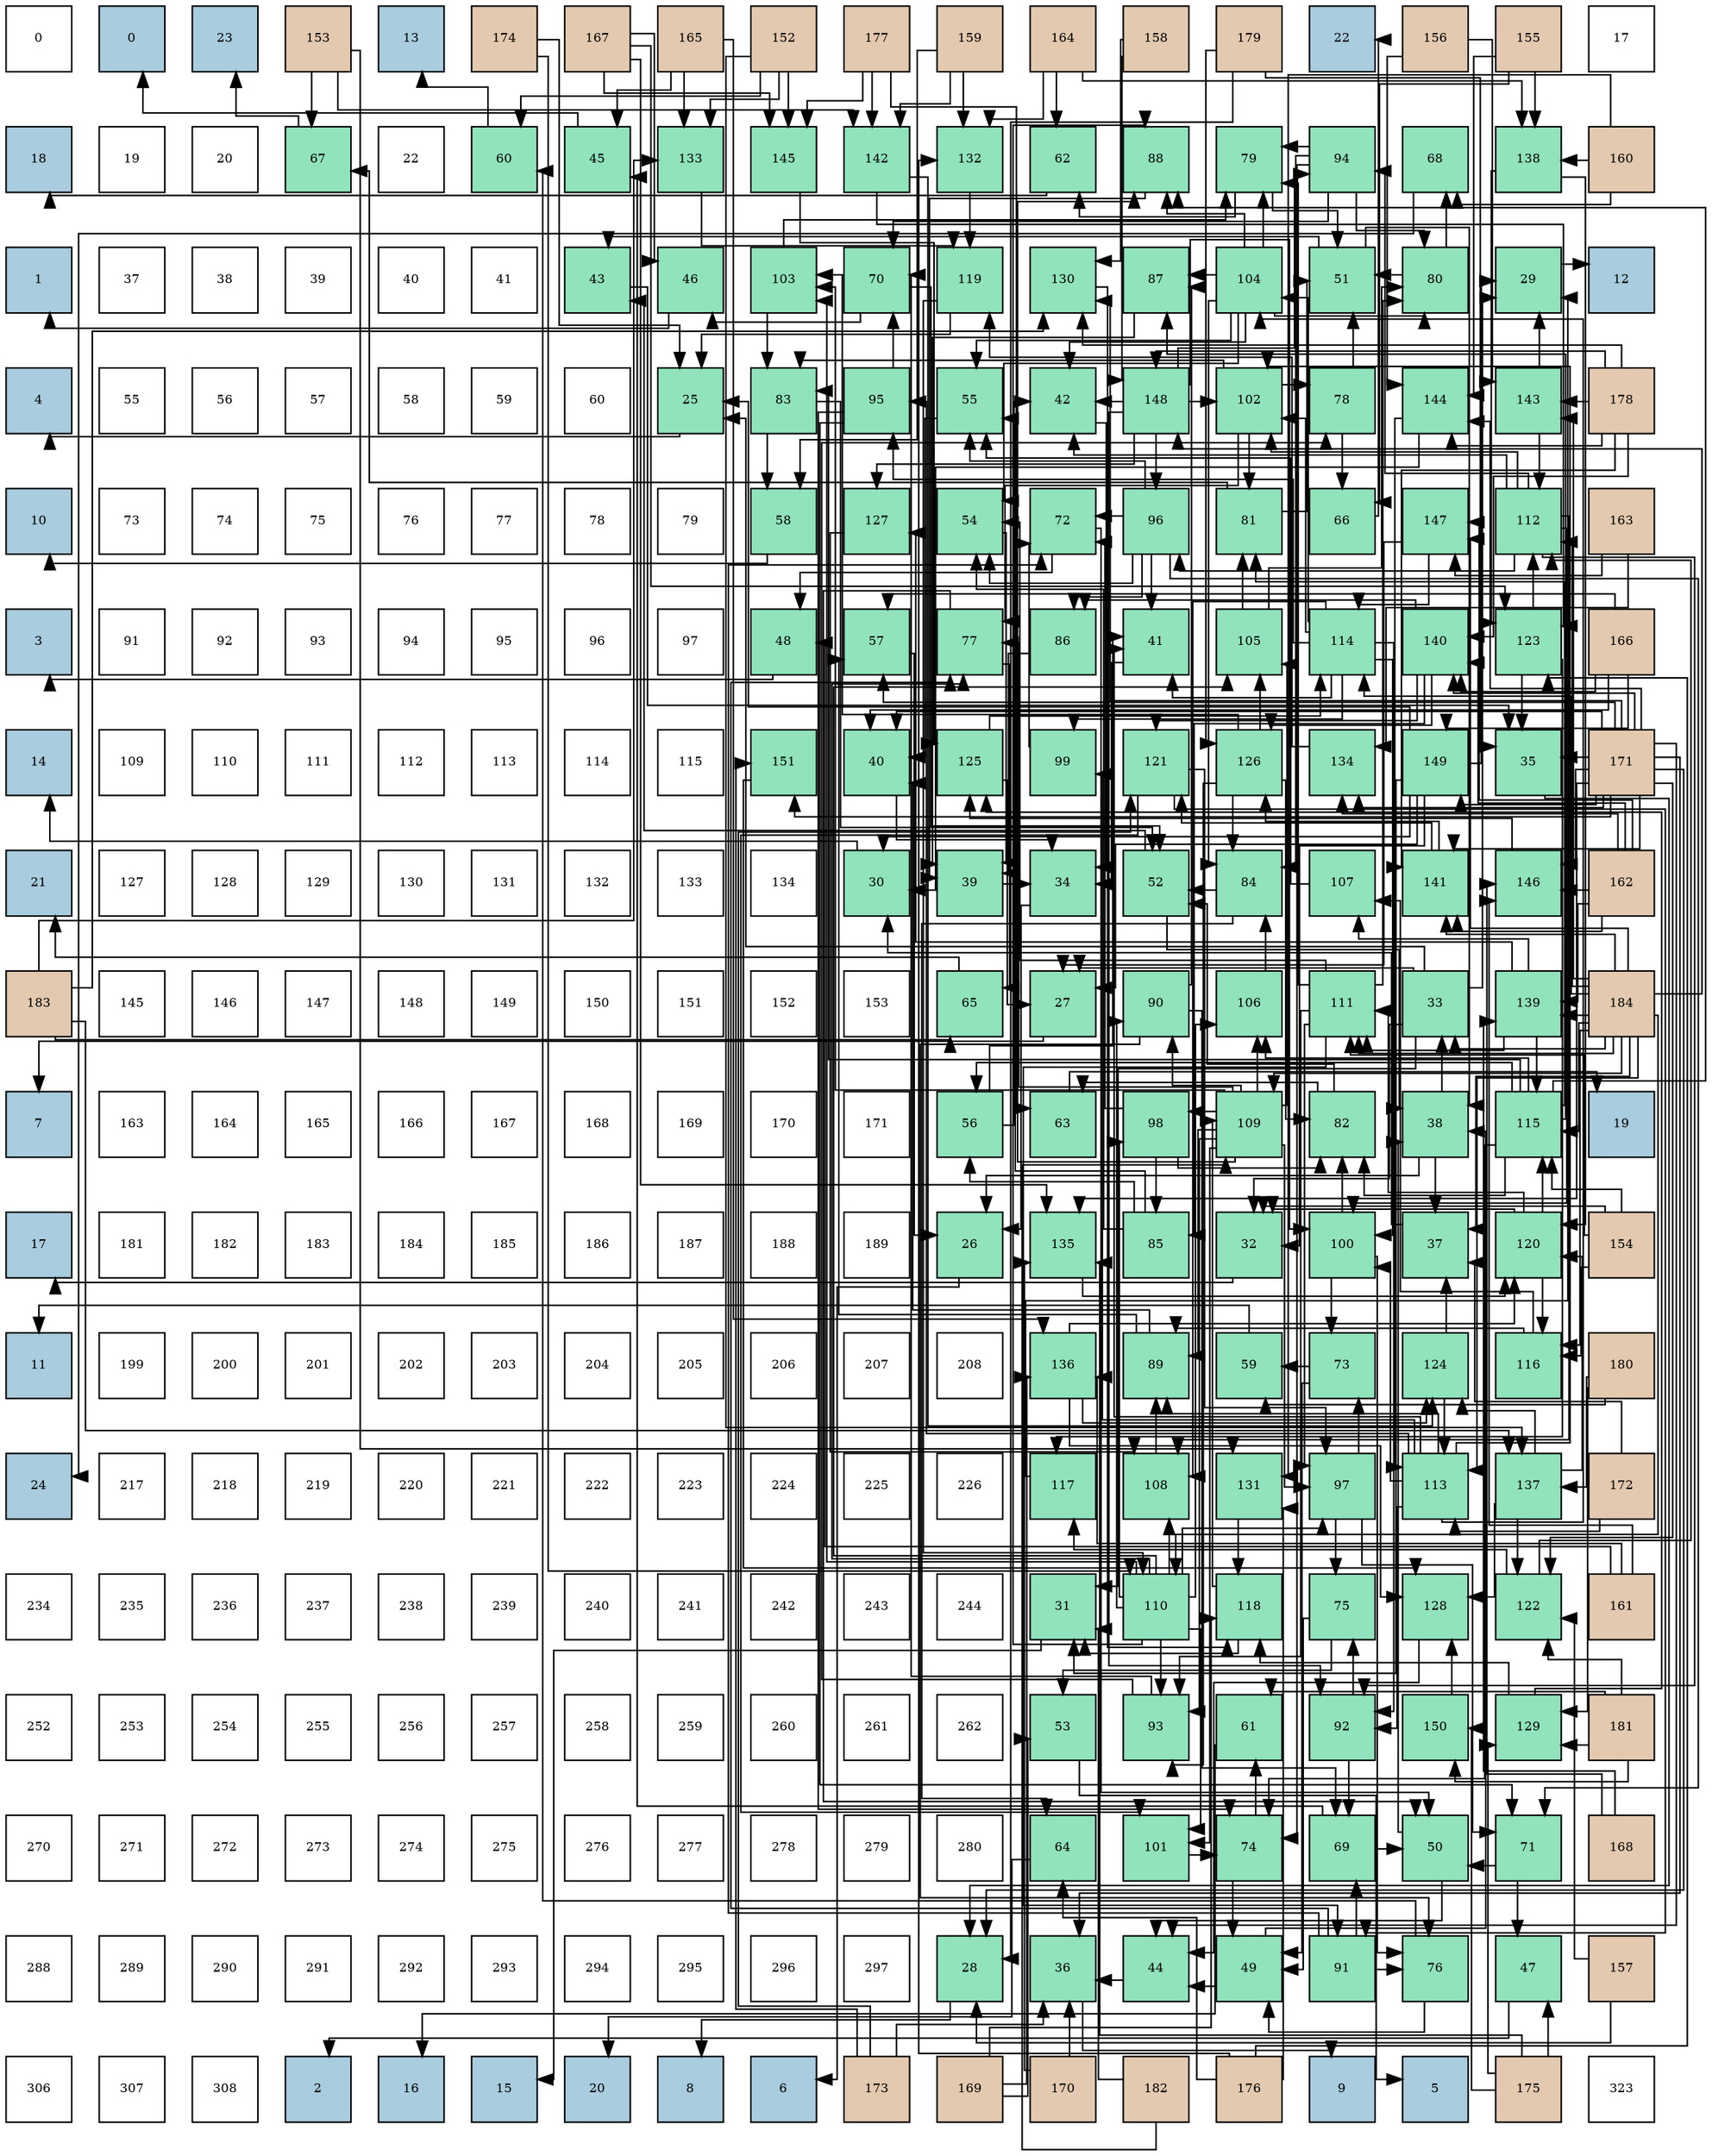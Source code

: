 digraph layout{
 rankdir=TB;
 splines=ortho;
 node [style=filled shape=square fixedsize=true width=0.6];
0[label="0", fontsize=8, fillcolor="#ffffff"];
1[label="0", fontsize=8, fillcolor="#a9ccde"];
2[label="23", fontsize=8, fillcolor="#a9ccde"];
3[label="153", fontsize=8, fillcolor="#e3c9af"];
4[label="13", fontsize=8, fillcolor="#a9ccde"];
5[label="174", fontsize=8, fillcolor="#e3c9af"];
6[label="167", fontsize=8, fillcolor="#e3c9af"];
7[label="165", fontsize=8, fillcolor="#e3c9af"];
8[label="152", fontsize=8, fillcolor="#e3c9af"];
9[label="177", fontsize=8, fillcolor="#e3c9af"];
10[label="159", fontsize=8, fillcolor="#e3c9af"];
11[label="164", fontsize=8, fillcolor="#e3c9af"];
12[label="158", fontsize=8, fillcolor="#e3c9af"];
13[label="179", fontsize=8, fillcolor="#e3c9af"];
14[label="22", fontsize=8, fillcolor="#a9ccde"];
15[label="156", fontsize=8, fillcolor="#e3c9af"];
16[label="155", fontsize=8, fillcolor="#e3c9af"];
17[label="17", fontsize=8, fillcolor="#ffffff"];
18[label="18", fontsize=8, fillcolor="#a9ccde"];
19[label="19", fontsize=8, fillcolor="#ffffff"];
20[label="20", fontsize=8, fillcolor="#ffffff"];
21[label="67", fontsize=8, fillcolor="#91e3bb"];
22[label="22", fontsize=8, fillcolor="#ffffff"];
23[label="60", fontsize=8, fillcolor="#91e3bb"];
24[label="45", fontsize=8, fillcolor="#91e3bb"];
25[label="133", fontsize=8, fillcolor="#91e3bb"];
26[label="145", fontsize=8, fillcolor="#91e3bb"];
27[label="142", fontsize=8, fillcolor="#91e3bb"];
28[label="132", fontsize=8, fillcolor="#91e3bb"];
29[label="62", fontsize=8, fillcolor="#91e3bb"];
30[label="88", fontsize=8, fillcolor="#91e3bb"];
31[label="79", fontsize=8, fillcolor="#91e3bb"];
32[label="94", fontsize=8, fillcolor="#91e3bb"];
33[label="68", fontsize=8, fillcolor="#91e3bb"];
34[label="138", fontsize=8, fillcolor="#91e3bb"];
35[label="160", fontsize=8, fillcolor="#e3c9af"];
36[label="1", fontsize=8, fillcolor="#a9ccde"];
37[label="37", fontsize=8, fillcolor="#ffffff"];
38[label="38", fontsize=8, fillcolor="#ffffff"];
39[label="39", fontsize=8, fillcolor="#ffffff"];
40[label="40", fontsize=8, fillcolor="#ffffff"];
41[label="41", fontsize=8, fillcolor="#ffffff"];
42[label="43", fontsize=8, fillcolor="#91e3bb"];
43[label="46", fontsize=8, fillcolor="#91e3bb"];
44[label="103", fontsize=8, fillcolor="#91e3bb"];
45[label="70", fontsize=8, fillcolor="#91e3bb"];
46[label="119", fontsize=8, fillcolor="#91e3bb"];
47[label="130", fontsize=8, fillcolor="#91e3bb"];
48[label="87", fontsize=8, fillcolor="#91e3bb"];
49[label="104", fontsize=8, fillcolor="#91e3bb"];
50[label="51", fontsize=8, fillcolor="#91e3bb"];
51[label="80", fontsize=8, fillcolor="#91e3bb"];
52[label="29", fontsize=8, fillcolor="#91e3bb"];
53[label="12", fontsize=8, fillcolor="#a9ccde"];
54[label="4", fontsize=8, fillcolor="#a9ccde"];
55[label="55", fontsize=8, fillcolor="#ffffff"];
56[label="56", fontsize=8, fillcolor="#ffffff"];
57[label="57", fontsize=8, fillcolor="#ffffff"];
58[label="58", fontsize=8, fillcolor="#ffffff"];
59[label="59", fontsize=8, fillcolor="#ffffff"];
60[label="60", fontsize=8, fillcolor="#ffffff"];
61[label="25", fontsize=8, fillcolor="#91e3bb"];
62[label="83", fontsize=8, fillcolor="#91e3bb"];
63[label="95", fontsize=8, fillcolor="#91e3bb"];
64[label="55", fontsize=8, fillcolor="#91e3bb"];
65[label="42", fontsize=8, fillcolor="#91e3bb"];
66[label="148", fontsize=8, fillcolor="#91e3bb"];
67[label="102", fontsize=8, fillcolor="#91e3bb"];
68[label="78", fontsize=8, fillcolor="#91e3bb"];
69[label="144", fontsize=8, fillcolor="#91e3bb"];
70[label="143", fontsize=8, fillcolor="#91e3bb"];
71[label="178", fontsize=8, fillcolor="#e3c9af"];
72[label="10", fontsize=8, fillcolor="#a9ccde"];
73[label="73", fontsize=8, fillcolor="#ffffff"];
74[label="74", fontsize=8, fillcolor="#ffffff"];
75[label="75", fontsize=8, fillcolor="#ffffff"];
76[label="76", fontsize=8, fillcolor="#ffffff"];
77[label="77", fontsize=8, fillcolor="#ffffff"];
78[label="78", fontsize=8, fillcolor="#ffffff"];
79[label="79", fontsize=8, fillcolor="#ffffff"];
80[label="58", fontsize=8, fillcolor="#91e3bb"];
81[label="127", fontsize=8, fillcolor="#91e3bb"];
82[label="54", fontsize=8, fillcolor="#91e3bb"];
83[label="72", fontsize=8, fillcolor="#91e3bb"];
84[label="96", fontsize=8, fillcolor="#91e3bb"];
85[label="81", fontsize=8, fillcolor="#91e3bb"];
86[label="66", fontsize=8, fillcolor="#91e3bb"];
87[label="147", fontsize=8, fillcolor="#91e3bb"];
88[label="112", fontsize=8, fillcolor="#91e3bb"];
89[label="163", fontsize=8, fillcolor="#e3c9af"];
90[label="3", fontsize=8, fillcolor="#a9ccde"];
91[label="91", fontsize=8, fillcolor="#ffffff"];
92[label="92", fontsize=8, fillcolor="#ffffff"];
93[label="93", fontsize=8, fillcolor="#ffffff"];
94[label="94", fontsize=8, fillcolor="#ffffff"];
95[label="95", fontsize=8, fillcolor="#ffffff"];
96[label="96", fontsize=8, fillcolor="#ffffff"];
97[label="97", fontsize=8, fillcolor="#ffffff"];
98[label="48", fontsize=8, fillcolor="#91e3bb"];
99[label="57", fontsize=8, fillcolor="#91e3bb"];
100[label="77", fontsize=8, fillcolor="#91e3bb"];
101[label="86", fontsize=8, fillcolor="#91e3bb"];
102[label="41", fontsize=8, fillcolor="#91e3bb"];
103[label="105", fontsize=8, fillcolor="#91e3bb"];
104[label="114", fontsize=8, fillcolor="#91e3bb"];
105[label="140", fontsize=8, fillcolor="#91e3bb"];
106[label="123", fontsize=8, fillcolor="#91e3bb"];
107[label="166", fontsize=8, fillcolor="#e3c9af"];
108[label="14", fontsize=8, fillcolor="#a9ccde"];
109[label="109", fontsize=8, fillcolor="#ffffff"];
110[label="110", fontsize=8, fillcolor="#ffffff"];
111[label="111", fontsize=8, fillcolor="#ffffff"];
112[label="112", fontsize=8, fillcolor="#ffffff"];
113[label="113", fontsize=8, fillcolor="#ffffff"];
114[label="114", fontsize=8, fillcolor="#ffffff"];
115[label="115", fontsize=8, fillcolor="#ffffff"];
116[label="151", fontsize=8, fillcolor="#91e3bb"];
117[label="40", fontsize=8, fillcolor="#91e3bb"];
118[label="125", fontsize=8, fillcolor="#91e3bb"];
119[label="99", fontsize=8, fillcolor="#91e3bb"];
120[label="121", fontsize=8, fillcolor="#91e3bb"];
121[label="126", fontsize=8, fillcolor="#91e3bb"];
122[label="134", fontsize=8, fillcolor="#91e3bb"];
123[label="149", fontsize=8, fillcolor="#91e3bb"];
124[label="35", fontsize=8, fillcolor="#91e3bb"];
125[label="171", fontsize=8, fillcolor="#e3c9af"];
126[label="21", fontsize=8, fillcolor="#a9ccde"];
127[label="127", fontsize=8, fillcolor="#ffffff"];
128[label="128", fontsize=8, fillcolor="#ffffff"];
129[label="129", fontsize=8, fillcolor="#ffffff"];
130[label="130", fontsize=8, fillcolor="#ffffff"];
131[label="131", fontsize=8, fillcolor="#ffffff"];
132[label="132", fontsize=8, fillcolor="#ffffff"];
133[label="133", fontsize=8, fillcolor="#ffffff"];
134[label="134", fontsize=8, fillcolor="#ffffff"];
135[label="30", fontsize=8, fillcolor="#91e3bb"];
136[label="39", fontsize=8, fillcolor="#91e3bb"];
137[label="34", fontsize=8, fillcolor="#91e3bb"];
138[label="52", fontsize=8, fillcolor="#91e3bb"];
139[label="84", fontsize=8, fillcolor="#91e3bb"];
140[label="107", fontsize=8, fillcolor="#91e3bb"];
141[label="141", fontsize=8, fillcolor="#91e3bb"];
142[label="146", fontsize=8, fillcolor="#91e3bb"];
143[label="162", fontsize=8, fillcolor="#e3c9af"];
144[label="183", fontsize=8, fillcolor="#e3c9af"];
145[label="145", fontsize=8, fillcolor="#ffffff"];
146[label="146", fontsize=8, fillcolor="#ffffff"];
147[label="147", fontsize=8, fillcolor="#ffffff"];
148[label="148", fontsize=8, fillcolor="#ffffff"];
149[label="149", fontsize=8, fillcolor="#ffffff"];
150[label="150", fontsize=8, fillcolor="#ffffff"];
151[label="151", fontsize=8, fillcolor="#ffffff"];
152[label="152", fontsize=8, fillcolor="#ffffff"];
153[label="153", fontsize=8, fillcolor="#ffffff"];
154[label="65", fontsize=8, fillcolor="#91e3bb"];
155[label="27", fontsize=8, fillcolor="#91e3bb"];
156[label="90", fontsize=8, fillcolor="#91e3bb"];
157[label="106", fontsize=8, fillcolor="#91e3bb"];
158[label="111", fontsize=8, fillcolor="#91e3bb"];
159[label="33", fontsize=8, fillcolor="#91e3bb"];
160[label="139", fontsize=8, fillcolor="#91e3bb"];
161[label="184", fontsize=8, fillcolor="#e3c9af"];
162[label="7", fontsize=8, fillcolor="#a9ccde"];
163[label="163", fontsize=8, fillcolor="#ffffff"];
164[label="164", fontsize=8, fillcolor="#ffffff"];
165[label="165", fontsize=8, fillcolor="#ffffff"];
166[label="166", fontsize=8, fillcolor="#ffffff"];
167[label="167", fontsize=8, fillcolor="#ffffff"];
168[label="168", fontsize=8, fillcolor="#ffffff"];
169[label="169", fontsize=8, fillcolor="#ffffff"];
170[label="170", fontsize=8, fillcolor="#ffffff"];
171[label="171", fontsize=8, fillcolor="#ffffff"];
172[label="56", fontsize=8, fillcolor="#91e3bb"];
173[label="63", fontsize=8, fillcolor="#91e3bb"];
174[label="98", fontsize=8, fillcolor="#91e3bb"];
175[label="109", fontsize=8, fillcolor="#91e3bb"];
176[label="82", fontsize=8, fillcolor="#91e3bb"];
177[label="38", fontsize=8, fillcolor="#91e3bb"];
178[label="115", fontsize=8, fillcolor="#91e3bb"];
179[label="19", fontsize=8, fillcolor="#a9ccde"];
180[label="17", fontsize=8, fillcolor="#a9ccde"];
181[label="181", fontsize=8, fillcolor="#ffffff"];
182[label="182", fontsize=8, fillcolor="#ffffff"];
183[label="183", fontsize=8, fillcolor="#ffffff"];
184[label="184", fontsize=8, fillcolor="#ffffff"];
185[label="185", fontsize=8, fillcolor="#ffffff"];
186[label="186", fontsize=8, fillcolor="#ffffff"];
187[label="187", fontsize=8, fillcolor="#ffffff"];
188[label="188", fontsize=8, fillcolor="#ffffff"];
189[label="189", fontsize=8, fillcolor="#ffffff"];
190[label="26", fontsize=8, fillcolor="#91e3bb"];
191[label="135", fontsize=8, fillcolor="#91e3bb"];
192[label="85", fontsize=8, fillcolor="#91e3bb"];
193[label="32", fontsize=8, fillcolor="#91e3bb"];
194[label="100", fontsize=8, fillcolor="#91e3bb"];
195[label="37", fontsize=8, fillcolor="#91e3bb"];
196[label="120", fontsize=8, fillcolor="#91e3bb"];
197[label="154", fontsize=8, fillcolor="#e3c9af"];
198[label="11", fontsize=8, fillcolor="#a9ccde"];
199[label="199", fontsize=8, fillcolor="#ffffff"];
200[label="200", fontsize=8, fillcolor="#ffffff"];
201[label="201", fontsize=8, fillcolor="#ffffff"];
202[label="202", fontsize=8, fillcolor="#ffffff"];
203[label="203", fontsize=8, fillcolor="#ffffff"];
204[label="204", fontsize=8, fillcolor="#ffffff"];
205[label="205", fontsize=8, fillcolor="#ffffff"];
206[label="206", fontsize=8, fillcolor="#ffffff"];
207[label="207", fontsize=8, fillcolor="#ffffff"];
208[label="208", fontsize=8, fillcolor="#ffffff"];
209[label="136", fontsize=8, fillcolor="#91e3bb"];
210[label="89", fontsize=8, fillcolor="#91e3bb"];
211[label="59", fontsize=8, fillcolor="#91e3bb"];
212[label="73", fontsize=8, fillcolor="#91e3bb"];
213[label="124", fontsize=8, fillcolor="#91e3bb"];
214[label="116", fontsize=8, fillcolor="#91e3bb"];
215[label="180", fontsize=8, fillcolor="#e3c9af"];
216[label="24", fontsize=8, fillcolor="#a9ccde"];
217[label="217", fontsize=8, fillcolor="#ffffff"];
218[label="218", fontsize=8, fillcolor="#ffffff"];
219[label="219", fontsize=8, fillcolor="#ffffff"];
220[label="220", fontsize=8, fillcolor="#ffffff"];
221[label="221", fontsize=8, fillcolor="#ffffff"];
222[label="222", fontsize=8, fillcolor="#ffffff"];
223[label="223", fontsize=8, fillcolor="#ffffff"];
224[label="224", fontsize=8, fillcolor="#ffffff"];
225[label="225", fontsize=8, fillcolor="#ffffff"];
226[label="226", fontsize=8, fillcolor="#ffffff"];
227[label="117", fontsize=8, fillcolor="#91e3bb"];
228[label="108", fontsize=8, fillcolor="#91e3bb"];
229[label="131", fontsize=8, fillcolor="#91e3bb"];
230[label="97", fontsize=8, fillcolor="#91e3bb"];
231[label="113", fontsize=8, fillcolor="#91e3bb"];
232[label="137", fontsize=8, fillcolor="#91e3bb"];
233[label="172", fontsize=8, fillcolor="#e3c9af"];
234[label="234", fontsize=8, fillcolor="#ffffff"];
235[label="235", fontsize=8, fillcolor="#ffffff"];
236[label="236", fontsize=8, fillcolor="#ffffff"];
237[label="237", fontsize=8, fillcolor="#ffffff"];
238[label="238", fontsize=8, fillcolor="#ffffff"];
239[label="239", fontsize=8, fillcolor="#ffffff"];
240[label="240", fontsize=8, fillcolor="#ffffff"];
241[label="241", fontsize=8, fillcolor="#ffffff"];
242[label="242", fontsize=8, fillcolor="#ffffff"];
243[label="243", fontsize=8, fillcolor="#ffffff"];
244[label="244", fontsize=8, fillcolor="#ffffff"];
245[label="31", fontsize=8, fillcolor="#91e3bb"];
246[label="110", fontsize=8, fillcolor="#91e3bb"];
247[label="118", fontsize=8, fillcolor="#91e3bb"];
248[label="75", fontsize=8, fillcolor="#91e3bb"];
249[label="128", fontsize=8, fillcolor="#91e3bb"];
250[label="122", fontsize=8, fillcolor="#91e3bb"];
251[label="161", fontsize=8, fillcolor="#e3c9af"];
252[label="252", fontsize=8, fillcolor="#ffffff"];
253[label="253", fontsize=8, fillcolor="#ffffff"];
254[label="254", fontsize=8, fillcolor="#ffffff"];
255[label="255", fontsize=8, fillcolor="#ffffff"];
256[label="256", fontsize=8, fillcolor="#ffffff"];
257[label="257", fontsize=8, fillcolor="#ffffff"];
258[label="258", fontsize=8, fillcolor="#ffffff"];
259[label="259", fontsize=8, fillcolor="#ffffff"];
260[label="260", fontsize=8, fillcolor="#ffffff"];
261[label="261", fontsize=8, fillcolor="#ffffff"];
262[label="262", fontsize=8, fillcolor="#ffffff"];
263[label="53", fontsize=8, fillcolor="#91e3bb"];
264[label="93", fontsize=8, fillcolor="#91e3bb"];
265[label="61", fontsize=8, fillcolor="#91e3bb"];
266[label="92", fontsize=8, fillcolor="#91e3bb"];
267[label="150", fontsize=8, fillcolor="#91e3bb"];
268[label="129", fontsize=8, fillcolor="#91e3bb"];
269[label="181", fontsize=8, fillcolor="#e3c9af"];
270[label="270", fontsize=8, fillcolor="#ffffff"];
271[label="271", fontsize=8, fillcolor="#ffffff"];
272[label="272", fontsize=8, fillcolor="#ffffff"];
273[label="273", fontsize=8, fillcolor="#ffffff"];
274[label="274", fontsize=8, fillcolor="#ffffff"];
275[label="275", fontsize=8, fillcolor="#ffffff"];
276[label="276", fontsize=8, fillcolor="#ffffff"];
277[label="277", fontsize=8, fillcolor="#ffffff"];
278[label="278", fontsize=8, fillcolor="#ffffff"];
279[label="279", fontsize=8, fillcolor="#ffffff"];
280[label="280", fontsize=8, fillcolor="#ffffff"];
281[label="64", fontsize=8, fillcolor="#91e3bb"];
282[label="101", fontsize=8, fillcolor="#91e3bb"];
283[label="74", fontsize=8, fillcolor="#91e3bb"];
284[label="69", fontsize=8, fillcolor="#91e3bb"];
285[label="50", fontsize=8, fillcolor="#91e3bb"];
286[label="71", fontsize=8, fillcolor="#91e3bb"];
287[label="168", fontsize=8, fillcolor="#e3c9af"];
288[label="288", fontsize=8, fillcolor="#ffffff"];
289[label="289", fontsize=8, fillcolor="#ffffff"];
290[label="290", fontsize=8, fillcolor="#ffffff"];
291[label="291", fontsize=8, fillcolor="#ffffff"];
292[label="292", fontsize=8, fillcolor="#ffffff"];
293[label="293", fontsize=8, fillcolor="#ffffff"];
294[label="294", fontsize=8, fillcolor="#ffffff"];
295[label="295", fontsize=8, fillcolor="#ffffff"];
296[label="296", fontsize=8, fillcolor="#ffffff"];
297[label="297", fontsize=8, fillcolor="#ffffff"];
298[label="28", fontsize=8, fillcolor="#91e3bb"];
299[label="36", fontsize=8, fillcolor="#91e3bb"];
300[label="44", fontsize=8, fillcolor="#91e3bb"];
301[label="49", fontsize=8, fillcolor="#91e3bb"];
302[label="91", fontsize=8, fillcolor="#91e3bb"];
303[label="76", fontsize=8, fillcolor="#91e3bb"];
304[label="47", fontsize=8, fillcolor="#91e3bb"];
305[label="157", fontsize=8, fillcolor="#e3c9af"];
306[label="306", fontsize=8, fillcolor="#ffffff"];
307[label="307", fontsize=8, fillcolor="#ffffff"];
308[label="308", fontsize=8, fillcolor="#ffffff"];
309[label="2", fontsize=8, fillcolor="#a9ccde"];
310[label="16", fontsize=8, fillcolor="#a9ccde"];
311[label="15", fontsize=8, fillcolor="#a9ccde"];
312[label="20", fontsize=8, fillcolor="#a9ccde"];
313[label="8", fontsize=8, fillcolor="#a9ccde"];
314[label="6", fontsize=8, fillcolor="#a9ccde"];
315[label="173", fontsize=8, fillcolor="#e3c9af"];
316[label="169", fontsize=8, fillcolor="#e3c9af"];
317[label="170", fontsize=8, fillcolor="#e3c9af"];
318[label="182", fontsize=8, fillcolor="#e3c9af"];
319[label="176", fontsize=8, fillcolor="#e3c9af"];
320[label="9", fontsize=8, fillcolor="#a9ccde"];
321[label="5", fontsize=8, fillcolor="#a9ccde"];
322[label="175", fontsize=8, fillcolor="#e3c9af"];
323[label="323", fontsize=8, fillcolor="#ffffff"];
edge [constraint=false, style=vis];61 -> 54;
190 -> 314;
155 -> 162;
298 -> 313;
52 -> 53;
135 -> 108;
245 -> 311;
193 -> 180;
159 -> 61;
159 -> 155;
159 -> 52;
159 -> 245;
159 -> 193;
137 -> 190;
124 -> 298;
299 -> 320;
195 -> 135;
177 -> 190;
177 -> 159;
177 -> 195;
136 -> 137;
117 -> 137;
102 -> 137;
65 -> 137;
42 -> 124;
300 -> 299;
24 -> 1;
43 -> 36;
304 -> 309;
98 -> 90;
301 -> 177;
301 -> 300;
285 -> 177;
285 -> 300;
50 -> 177;
50 -> 42;
138 -> 177;
138 -> 42;
263 -> 321;
82 -> 136;
64 -> 117;
172 -> 102;
172 -> 65;
99 -> 190;
80 -> 72;
211 -> 198;
23 -> 4;
265 -> 310;
29 -> 18;
173 -> 179;
281 -> 312;
154 -> 126;
86 -> 14;
21 -> 2;
33 -> 216;
284 -> 24;
284 -> 285;
45 -> 43;
45 -> 138;
286 -> 304;
286 -> 285;
83 -> 98;
83 -> 285;
212 -> 301;
212 -> 211;
283 -> 301;
283 -> 265;
248 -> 301;
248 -> 263;
303 -> 301;
303 -> 23;
100 -> 285;
100 -> 154;
68 -> 50;
68 -> 86;
31 -> 50;
31 -> 29;
51 -> 50;
51 -> 33;
85 -> 50;
85 -> 21;
176 -> 138;
176 -> 173;
62 -> 138;
62 -> 80;
139 -> 138;
139 -> 281;
192 -> 82;
192 -> 64;
192 -> 172;
101 -> 136;
48 -> 136;
30 -> 136;
210 -> 117;
210 -> 99;
156 -> 284;
156 -> 303;
156 -> 48;
302 -> 284;
302 -> 83;
302 -> 303;
302 -> 100;
266 -> 284;
266 -> 248;
264 -> 45;
264 -> 68;
32 -> 45;
32 -> 283;
32 -> 31;
32 -> 51;
32 -> 139;
63 -> 45;
63 -> 286;
63 -> 283;
84 -> 102;
84 -> 82;
84 -> 64;
84 -> 286;
84 -> 83;
84 -> 101;
230 -> 286;
230 -> 212;
230 -> 248;
174 -> 83;
174 -> 176;
174 -> 192;
119 -> 83;
194 -> 212;
194 -> 303;
194 -> 176;
282 -> 283;
67 -> 100;
67 -> 68;
67 -> 85;
67 -> 62;
44 -> 31;
44 -> 62;
49 -> 65;
49 -> 82;
49 -> 64;
49 -> 31;
49 -> 51;
49 -> 139;
49 -> 48;
49 -> 30;
103 -> 51;
103 -> 85;
157 -> 139;
140 -> 64;
228 -> 210;
175 -> 100;
175 -> 30;
175 -> 210;
175 -> 156;
175 -> 264;
175 -> 230;
175 -> 174;
175 -> 282;
175 -> 44;
175 -> 103;
175 -> 157;
246 -> 100;
246 -> 30;
246 -> 156;
246 -> 264;
246 -> 230;
246 -> 174;
246 -> 282;
246 -> 44;
246 -> 103;
246 -> 157;
246 -> 228;
158 -> 82;
158 -> 31;
158 -> 51;
158 -> 302;
158 -> 264;
158 -> 230;
88 -> 65;
88 -> 266;
88 -> 32;
88 -> 84;
88 -> 194;
88 -> 67;
88 -> 228;
231 -> 102;
231 -> 210;
231 -> 266;
231 -> 63;
231 -> 119;
231 -> 194;
231 -> 67;
231 -> 49;
104 -> 102;
104 -> 266;
104 -> 63;
104 -> 119;
104 -> 194;
104 -> 67;
104 -> 49;
104 -> 228;
178 -> 172;
178 -> 283;
178 -> 85;
178 -> 176;
178 -> 62;
178 -> 48;
178 -> 30;
178 -> 157;
214 -> 210;
214 -> 140;
227 -> 52;
247 -> 245;
247 -> 175;
46 -> 61;
46 -> 246;
196 -> 193;
196 -> 158;
196 -> 178;
196 -> 214;
120 -> 302;
120 -> 230;
120 -> 282;
250 -> 88;
250 -> 227;
106 -> 124;
106 -> 88;
106 -> 227;
213 -> 195;
213 -> 231;
118 -> 155;
118 -> 104;
121 -> 176;
121 -> 139;
121 -> 264;
121 -> 44;
121 -> 103;
81 -> 228;
249 -> 300;
268 -> 247;
268 -> 118;
47 -> 247;
229 -> 247;
28 -> 46;
25 -> 46;
122 -> 46;
191 -> 196;
209 -> 196;
209 -> 213;
209 -> 249;
232 -> 196;
232 -> 250;
232 -> 213;
232 -> 249;
34 -> 196;
34 -> 106;
160 -> 140;
160 -> 158;
160 -> 178;
160 -> 81;
105 -> 192;
105 -> 101;
105 -> 120;
105 -> 121;
141 -> 120;
141 -> 121;
27 -> 106;
27 -> 213;
70 -> 52;
70 -> 88;
69 -> 135;
69 -> 231;
26 -> 118;
142 -> 118;
87 -> 155;
87 -> 104;
66 -> 65;
66 -> 266;
66 -> 32;
66 -> 84;
66 -> 194;
66 -> 67;
66 -> 81;
123 -> 61;
123 -> 155;
123 -> 52;
123 -> 135;
123 -> 245;
123 -> 193;
267 -> 249;
116 -> 249;
8 -> 23;
8 -> 25;
8 -> 232;
8 -> 26;
3 -> 21;
3 -> 229;
3 -> 27;
197 -> 193;
197 -> 158;
197 -> 178;
197 -> 214;
16 -> 86;
16 -> 34;
16 -> 69;
15 -> 70;
15 -> 69;
305 -> 298;
305 -> 250;
12 -> 47;
12 -> 66;
10 -> 80;
10 -> 28;
10 -> 27;
35 -> 33;
35 -> 229;
35 -> 34;
251 -> 98;
251 -> 209;
251 -> 142;
143 -> 122;
143 -> 160;
143 -> 105;
143 -> 141;
143 -> 142;
143 -> 87;
89 -> 122;
89 -> 87;
11 -> 29;
11 -> 28;
11 -> 34;
7 -> 24;
7 -> 25;
7 -> 209;
107 -> 117;
107 -> 99;
107 -> 105;
107 -> 123;
6 -> 43;
6 -> 106;
6 -> 191;
6 -> 26;
287 -> 160;
287 -> 142;
316 -> 263;
316 -> 247;
316 -> 209;
317 -> 299;
317 -> 191;
125 -> 298;
125 -> 124;
125 -> 299;
125 -> 117;
125 -> 300;
125 -> 99;
125 -> 250;
125 -> 47;
125 -> 122;
125 -> 191;
125 -> 105;
125 -> 141;
125 -> 69;
125 -> 142;
125 -> 123;
125 -> 116;
233 -> 195;
233 -> 231;
315 -> 299;
315 -> 120;
315 -> 116;
5 -> 61;
5 -> 246;
322 -> 304;
322 -> 268;
322 -> 191;
322 -> 267;
319 -> 281;
319 -> 106;
319 -> 229;
319 -> 28;
9 -> 173;
9 -> 27;
9 -> 26;
71 -> 47;
71 -> 105;
71 -> 141;
71 -> 70;
71 -> 69;
71 -> 66;
13 -> 298;
13 -> 124;
13 -> 121;
215 -> 211;
215 -> 268;
215 -> 232;
269 -> 265;
269 -> 250;
269 -> 268;
269 -> 267;
318 -> 245;
318 -> 175;
144 -> 154;
144 -> 47;
144 -> 25;
144 -> 232;
161 -> 159;
161 -> 195;
161 -> 175;
161 -> 246;
161 -> 158;
161 -> 88;
161 -> 231;
161 -> 104;
161 -> 178;
161 -> 214;
161 -> 160;
161 -> 141;
161 -> 70;
161 -> 87;
161 -> 66;
edge [constraint=true, style=invis];
0 -> 18 -> 36 -> 54 -> 72 -> 90 -> 108 -> 126 -> 144 -> 162 -> 180 -> 198 -> 216 -> 234 -> 252 -> 270 -> 288 -> 306;
1 -> 19 -> 37 -> 55 -> 73 -> 91 -> 109 -> 127 -> 145 -> 163 -> 181 -> 199 -> 217 -> 235 -> 253 -> 271 -> 289 -> 307;
2 -> 20 -> 38 -> 56 -> 74 -> 92 -> 110 -> 128 -> 146 -> 164 -> 182 -> 200 -> 218 -> 236 -> 254 -> 272 -> 290 -> 308;
3 -> 21 -> 39 -> 57 -> 75 -> 93 -> 111 -> 129 -> 147 -> 165 -> 183 -> 201 -> 219 -> 237 -> 255 -> 273 -> 291 -> 309;
4 -> 22 -> 40 -> 58 -> 76 -> 94 -> 112 -> 130 -> 148 -> 166 -> 184 -> 202 -> 220 -> 238 -> 256 -> 274 -> 292 -> 310;
5 -> 23 -> 41 -> 59 -> 77 -> 95 -> 113 -> 131 -> 149 -> 167 -> 185 -> 203 -> 221 -> 239 -> 257 -> 275 -> 293 -> 311;
6 -> 24 -> 42 -> 60 -> 78 -> 96 -> 114 -> 132 -> 150 -> 168 -> 186 -> 204 -> 222 -> 240 -> 258 -> 276 -> 294 -> 312;
7 -> 25 -> 43 -> 61 -> 79 -> 97 -> 115 -> 133 -> 151 -> 169 -> 187 -> 205 -> 223 -> 241 -> 259 -> 277 -> 295 -> 313;
8 -> 26 -> 44 -> 62 -> 80 -> 98 -> 116 -> 134 -> 152 -> 170 -> 188 -> 206 -> 224 -> 242 -> 260 -> 278 -> 296 -> 314;
9 -> 27 -> 45 -> 63 -> 81 -> 99 -> 117 -> 135 -> 153 -> 171 -> 189 -> 207 -> 225 -> 243 -> 261 -> 279 -> 297 -> 315;
10 -> 28 -> 46 -> 64 -> 82 -> 100 -> 118 -> 136 -> 154 -> 172 -> 190 -> 208 -> 226 -> 244 -> 262 -> 280 -> 298 -> 316;
11 -> 29 -> 47 -> 65 -> 83 -> 101 -> 119 -> 137 -> 155 -> 173 -> 191 -> 209 -> 227 -> 245 -> 263 -> 281 -> 299 -> 317;
12 -> 30 -> 48 -> 66 -> 84 -> 102 -> 120 -> 138 -> 156 -> 174 -> 192 -> 210 -> 228 -> 246 -> 264 -> 282 -> 300 -> 318;
13 -> 31 -> 49 -> 67 -> 85 -> 103 -> 121 -> 139 -> 157 -> 175 -> 193 -> 211 -> 229 -> 247 -> 265 -> 283 -> 301 -> 319;
14 -> 32 -> 50 -> 68 -> 86 -> 104 -> 122 -> 140 -> 158 -> 176 -> 194 -> 212 -> 230 -> 248 -> 266 -> 284 -> 302 -> 320;
15 -> 33 -> 51 -> 69 -> 87 -> 105 -> 123 -> 141 -> 159 -> 177 -> 195 -> 213 -> 231 -> 249 -> 267 -> 285 -> 303 -> 321;
16 -> 34 -> 52 -> 70 -> 88 -> 106 -> 124 -> 142 -> 160 -> 178 -> 196 -> 214 -> 232 -> 250 -> 268 -> 286 -> 304 -> 322;
17 -> 35 -> 53 -> 71 -> 89 -> 107 -> 125 -> 143 -> 161 -> 179 -> 197 -> 215 -> 233 -> 251 -> 269 -> 287 -> 305 -> 323;
rank = same {0 -> 1 -> 2 -> 3 -> 4 -> 5 -> 6 -> 7 -> 8 -> 9 -> 10 -> 11 -> 12 -> 13 -> 14 -> 15 -> 16 -> 17};
rank = same {18 -> 19 -> 20 -> 21 -> 22 -> 23 -> 24 -> 25 -> 26 -> 27 -> 28 -> 29 -> 30 -> 31 -> 32 -> 33 -> 34 -> 35};
rank = same {36 -> 37 -> 38 -> 39 -> 40 -> 41 -> 42 -> 43 -> 44 -> 45 -> 46 -> 47 -> 48 -> 49 -> 50 -> 51 -> 52 -> 53};
rank = same {54 -> 55 -> 56 -> 57 -> 58 -> 59 -> 60 -> 61 -> 62 -> 63 -> 64 -> 65 -> 66 -> 67 -> 68 -> 69 -> 70 -> 71};
rank = same {72 -> 73 -> 74 -> 75 -> 76 -> 77 -> 78 -> 79 -> 80 -> 81 -> 82 -> 83 -> 84 -> 85 -> 86 -> 87 -> 88 -> 89};
rank = same {90 -> 91 -> 92 -> 93 -> 94 -> 95 -> 96 -> 97 -> 98 -> 99 -> 100 -> 101 -> 102 -> 103 -> 104 -> 105 -> 106 -> 107};
rank = same {108 -> 109 -> 110 -> 111 -> 112 -> 113 -> 114 -> 115 -> 116 -> 117 -> 118 -> 119 -> 120 -> 121 -> 122 -> 123 -> 124 -> 125};
rank = same {126 -> 127 -> 128 -> 129 -> 130 -> 131 -> 132 -> 133 -> 134 -> 135 -> 136 -> 137 -> 138 -> 139 -> 140 -> 141 -> 142 -> 143};
rank = same {144 -> 145 -> 146 -> 147 -> 148 -> 149 -> 150 -> 151 -> 152 -> 153 -> 154 -> 155 -> 156 -> 157 -> 158 -> 159 -> 160 -> 161};
rank = same {162 -> 163 -> 164 -> 165 -> 166 -> 167 -> 168 -> 169 -> 170 -> 171 -> 172 -> 173 -> 174 -> 175 -> 176 -> 177 -> 178 -> 179};
rank = same {180 -> 181 -> 182 -> 183 -> 184 -> 185 -> 186 -> 187 -> 188 -> 189 -> 190 -> 191 -> 192 -> 193 -> 194 -> 195 -> 196 -> 197};
rank = same {198 -> 199 -> 200 -> 201 -> 202 -> 203 -> 204 -> 205 -> 206 -> 207 -> 208 -> 209 -> 210 -> 211 -> 212 -> 213 -> 214 -> 215};
rank = same {216 -> 217 -> 218 -> 219 -> 220 -> 221 -> 222 -> 223 -> 224 -> 225 -> 226 -> 227 -> 228 -> 229 -> 230 -> 231 -> 232 -> 233};
rank = same {234 -> 235 -> 236 -> 237 -> 238 -> 239 -> 240 -> 241 -> 242 -> 243 -> 244 -> 245 -> 246 -> 247 -> 248 -> 249 -> 250 -> 251};
rank = same {252 -> 253 -> 254 -> 255 -> 256 -> 257 -> 258 -> 259 -> 260 -> 261 -> 262 -> 263 -> 264 -> 265 -> 266 -> 267 -> 268 -> 269};
rank = same {270 -> 271 -> 272 -> 273 -> 274 -> 275 -> 276 -> 277 -> 278 -> 279 -> 280 -> 281 -> 282 -> 283 -> 284 -> 285 -> 286 -> 287};
rank = same {288 -> 289 -> 290 -> 291 -> 292 -> 293 -> 294 -> 295 -> 296 -> 297 -> 298 -> 299 -> 300 -> 301 -> 302 -> 303 -> 304 -> 305};
rank = same {306 -> 307 -> 308 -> 309 -> 310 -> 311 -> 312 -> 313 -> 314 -> 315 -> 316 -> 317 -> 318 -> 319 -> 320 -> 321 -> 322 -> 323};
}